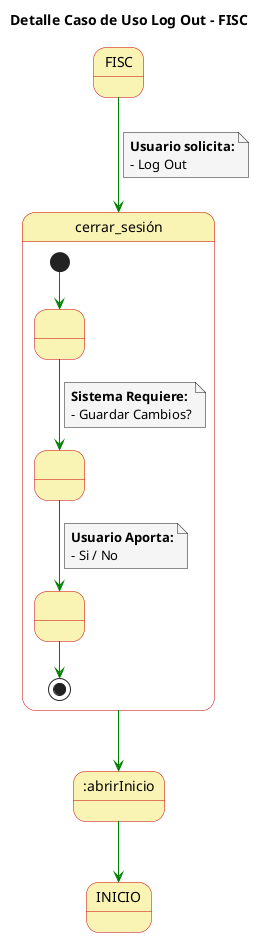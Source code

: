@startuml

skinparam state {
  BackgroundColor #faf4b4
  BorderColor #c90000
}

skinparam note {
  BackgroundColor #f5f5f5
}

skinparam linetype polyline

title Detalle Caso de Uso Log Out - FISC

FISC -[#green]-> cerrar_sesión
note on link
  **Usuario solicita:**
  - Log Out
end note

state cerrar_sesión{
   state 1 as " "
   state 2 as " "
   state 3 as " "

   [*] -[#green]-> 1
  1 -[#green]-> 2
  note on link
      **Sistema Requiere:**
      - Guardar Cambios?
  end note
  2 -[#green]-> 3
  note on link
      **Usuario Aporta:**
      - Si / No
  end note
  3 -[#green]-> [*]

}


cerrar_sesión -[#green]-> :abrirInicio 


:abrirInicio -[#green]-> INICIO

@enduml